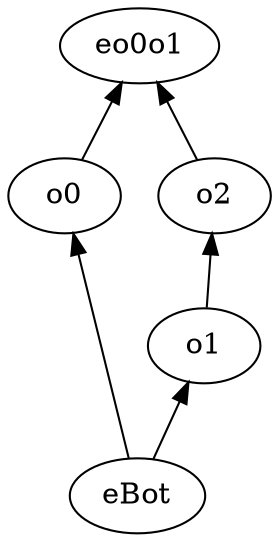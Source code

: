 strict digraph n5_s {
	rankdir=BT
	o0
	eo0o1
	o1
	o2
	eBot
	eBot -> o0
	o0 -> eo0o1
	o2 -> eo0o1
	eBot -> o1
	o1 -> o2
}
